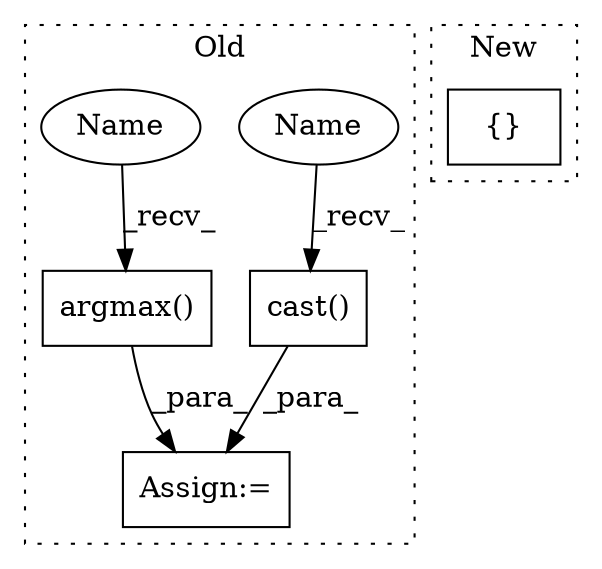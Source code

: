digraph G {
subgraph cluster0 {
1 [label="cast()" a="75" s="1271,1295" l="8,1" shape="box"];
3 [label="Assign:=" a="68" s="1242" l="3" shape="box"];
4 [label="argmax()" a="75" s="1254,1268" l="10,1" shape="box"];
5 [label="Name" a="87" s="1271" l="2" shape="ellipse"];
6 [label="Name" a="87" s="1254" l="2" shape="ellipse"];
label = "Old";
style="dotted";
}
subgraph cluster1 {
2 [label="{}" a="59" s="920,920" l="2,1" shape="box"];
label = "New";
style="dotted";
}
1 -> 3 [label="_para_"];
4 -> 3 [label="_para_"];
5 -> 1 [label="_recv_"];
6 -> 4 [label="_recv_"];
}